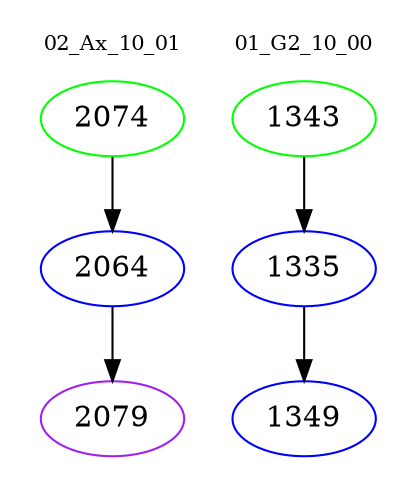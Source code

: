 digraph{
subgraph cluster_0 {
color = white
label = "02_Ax_10_01";
fontsize=10;
T0_2074 [label="2074", color="green"]
T0_2074 -> T0_2064 [color="black"]
T0_2064 [label="2064", color="blue"]
T0_2064 -> T0_2079 [color="black"]
T0_2079 [label="2079", color="purple"]
}
subgraph cluster_1 {
color = white
label = "01_G2_10_00";
fontsize=10;
T1_1343 [label="1343", color="green"]
T1_1343 -> T1_1335 [color="black"]
T1_1335 [label="1335", color="blue"]
T1_1335 -> T1_1349 [color="black"]
T1_1349 [label="1349", color="blue"]
}
}
